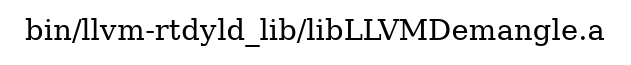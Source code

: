 digraph "bin/llvm-rtdyld_lib/libLLVMDemangle.a" {
	label="bin/llvm-rtdyld_lib/libLLVMDemangle.a";
	rankdir=LR;

}
